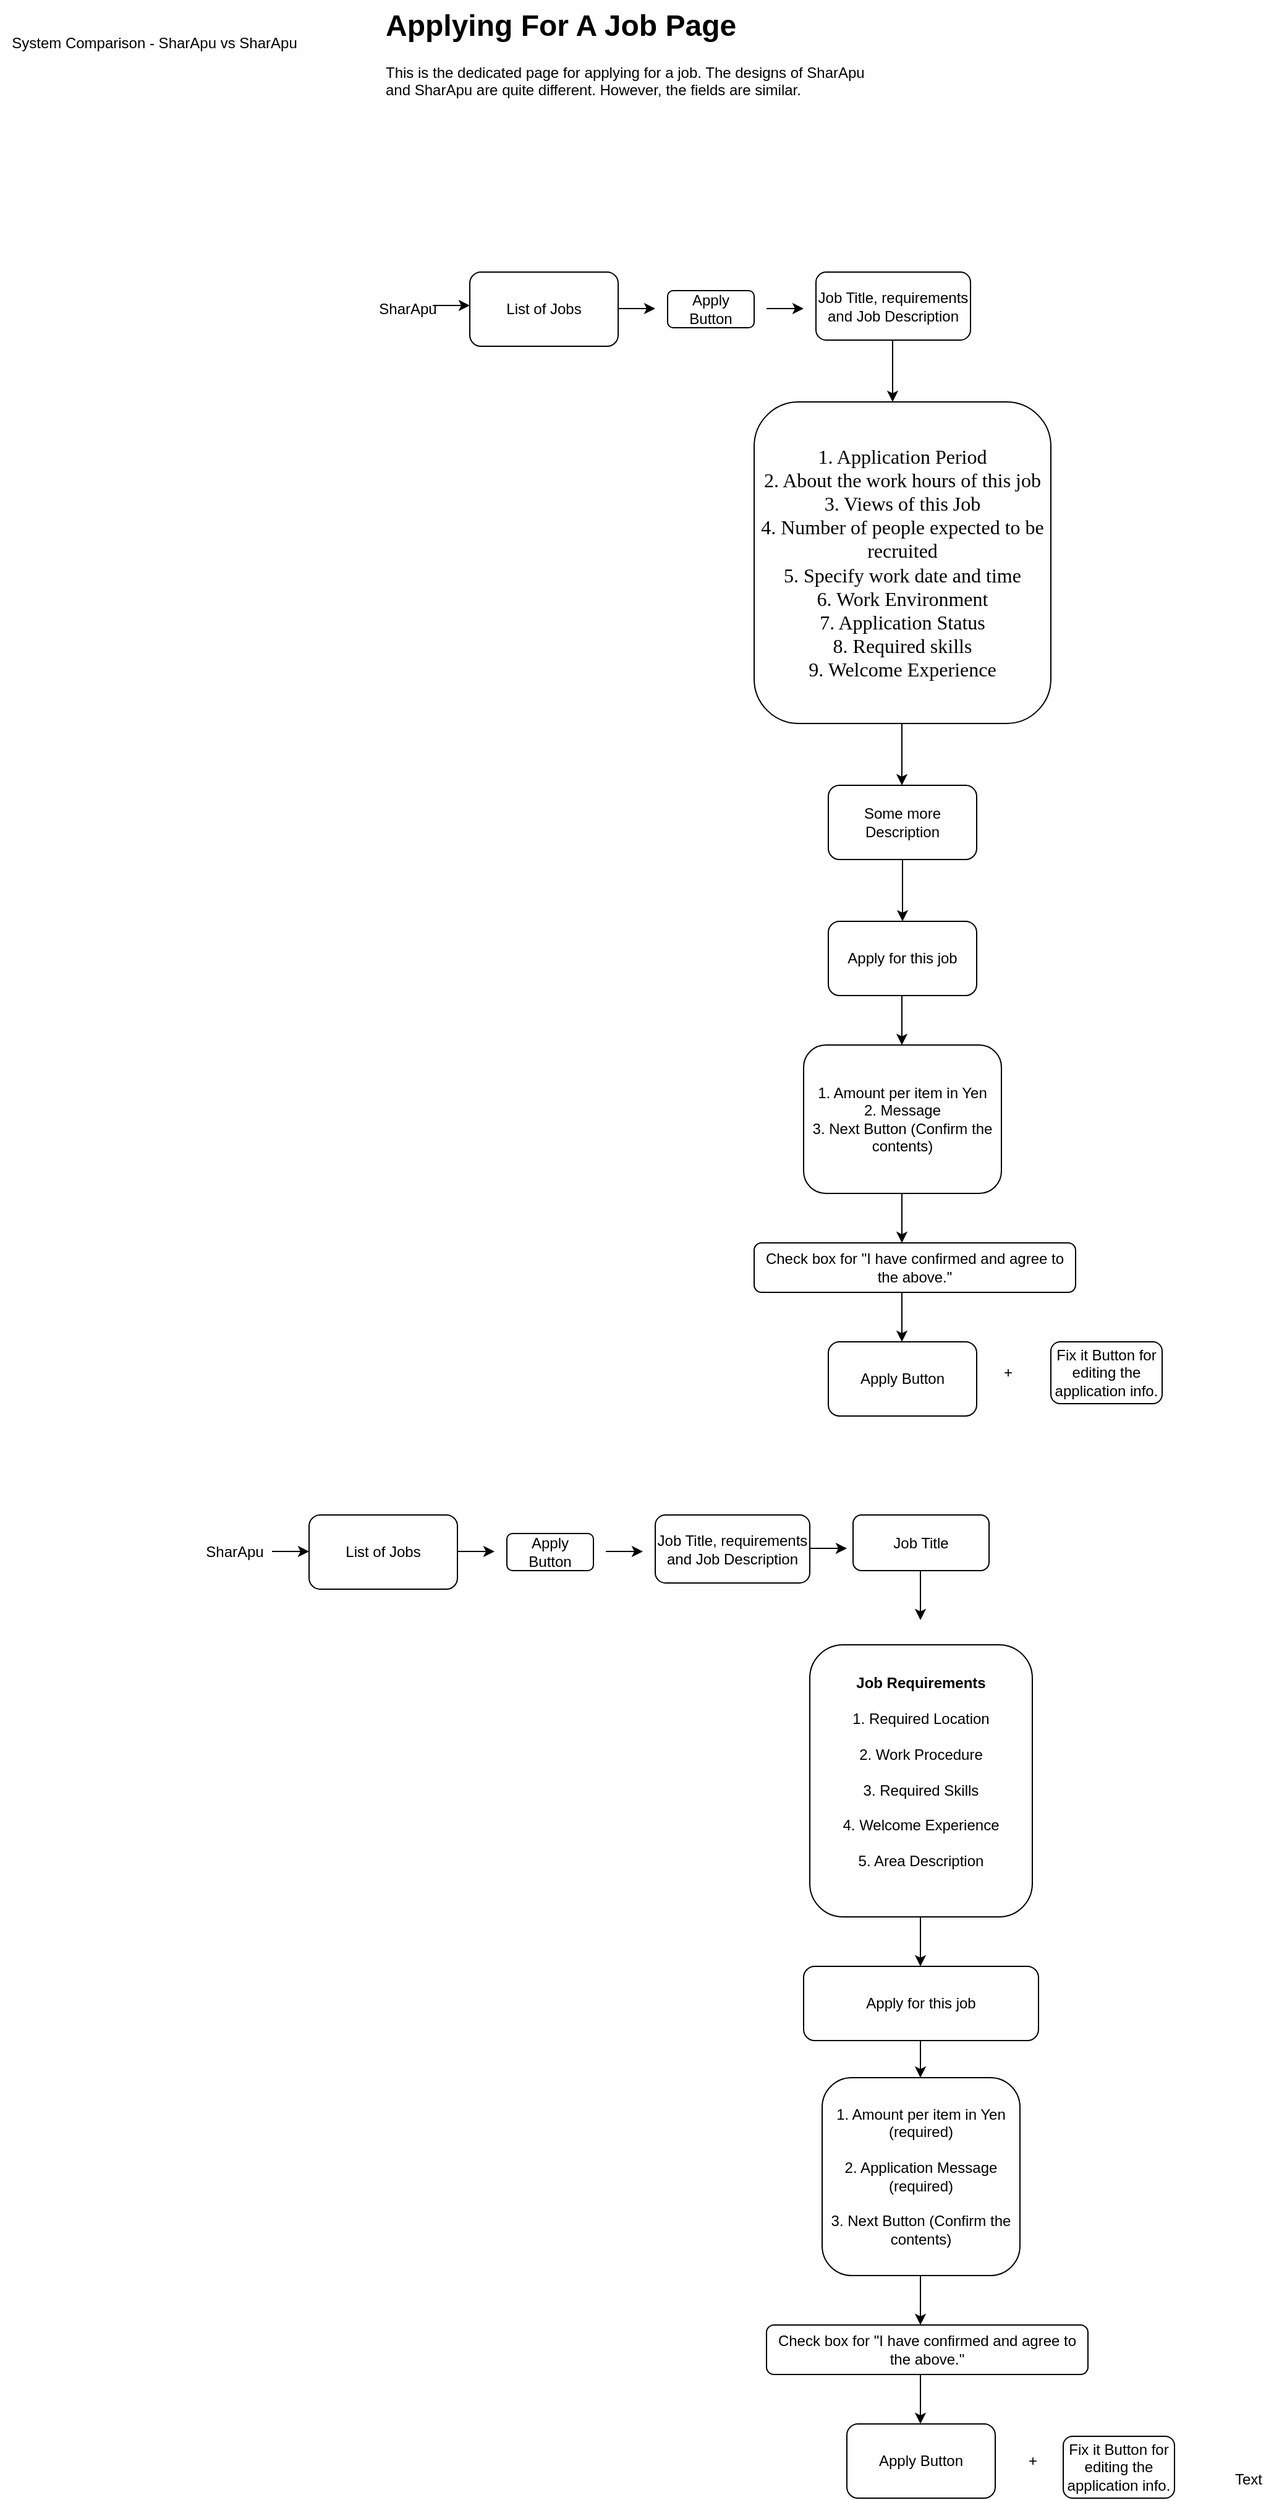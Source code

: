 <mxfile version="26.2.14">
  <diagram name="Page-1" id="N_bDfmvDDaP694r_ya1N">
    <mxGraphModel dx="969" dy="526" grid="1" gridSize="10" guides="1" tooltips="1" connect="1" arrows="1" fold="1" page="1" pageScale="1" pageWidth="850" pageHeight="1100" math="0" shadow="0">
      <root>
        <mxCell id="0" />
        <mxCell id="1" parent="0" />
        <mxCell id="AzqbW0Qeyta-qpVPFegX-1" value="System Comparison - SharApu vs SharApu" style="text;html=1;align=center;verticalAlign=middle;whiteSpace=wrap;rounded=0;" parent="1" vertex="1">
          <mxGeometry x="60" y="30" width="250" height="50" as="geometry" />
        </mxCell>
        <mxCell id="AzqbW0Qeyta-qpVPFegX-3" value="&lt;h1 style=&quot;margin-top: 0px;&quot;&gt;Applying For A Job Page&lt;/h1&gt;&lt;p&gt;This is the dedicated page for applying for a job. The designs of SharApu and SharApu are quite different. However, the fields are similar.&lt;/p&gt;" style="text;html=1;whiteSpace=wrap;overflow=hidden;rounded=0;" parent="1" vertex="1">
          <mxGeometry x="370" y="20" width="410" height="120" as="geometry" />
        </mxCell>
        <mxCell id="0-7v_5kUD4jxx0amRcqz-1" value="SharApu" style="text;html=1;align=center;verticalAlign=middle;whiteSpace=wrap;rounded=0;" vertex="1" parent="1">
          <mxGeometry x="360" y="255" width="60" height="30" as="geometry" />
        </mxCell>
        <mxCell id="0-7v_5kUD4jxx0amRcqz-6" value="List of Jobs" style="rounded=1;whiteSpace=wrap;html=1;" vertex="1" parent="1">
          <mxGeometry x="440" y="240" width="120" height="60" as="geometry" />
        </mxCell>
        <mxCell id="0-7v_5kUD4jxx0amRcqz-7" value="Apply Button" style="rounded=1;whiteSpace=wrap;html=1;" vertex="1" parent="1">
          <mxGeometry x="600" y="255" width="70" height="30" as="geometry" />
        </mxCell>
        <mxCell id="0-7v_5kUD4jxx0amRcqz-8" value="Job Title, requirements and Job Description" style="rounded=1;whiteSpace=wrap;html=1;" vertex="1" parent="1">
          <mxGeometry x="720" y="240" width="125" height="55" as="geometry" />
        </mxCell>
        <mxCell id="0-7v_5kUD4jxx0amRcqz-9" value="" style="endArrow=classic;html=1;rounded=0;" edge="1" parent="1">
          <mxGeometry width="50" height="50" relative="1" as="geometry">
            <mxPoint x="680" y="269.5" as="sourcePoint" />
            <mxPoint x="710" y="269.5" as="targetPoint" />
          </mxGeometry>
        </mxCell>
        <mxCell id="0-7v_5kUD4jxx0amRcqz-10" value="" style="endArrow=classic;html=1;rounded=0;" edge="1" parent="1">
          <mxGeometry width="50" height="50" relative="1" as="geometry">
            <mxPoint x="410" y="267" as="sourcePoint" />
            <mxPoint x="440" y="267" as="targetPoint" />
          </mxGeometry>
        </mxCell>
        <mxCell id="0-7v_5kUD4jxx0amRcqz-11" value="" style="endArrow=classic;html=1;rounded=0;" edge="1" parent="1">
          <mxGeometry width="50" height="50" relative="1" as="geometry">
            <mxPoint x="560" y="269.5" as="sourcePoint" />
            <mxPoint x="590" y="269.5" as="targetPoint" />
          </mxGeometry>
        </mxCell>
        <mxCell id="0-7v_5kUD4jxx0amRcqz-12" value="" style="endArrow=classic;html=1;rounded=0;" edge="1" parent="1">
          <mxGeometry width="50" height="50" relative="1" as="geometry">
            <mxPoint x="782" y="295" as="sourcePoint" />
            <mxPoint x="782" y="345" as="targetPoint" />
          </mxGeometry>
        </mxCell>
        <mxCell id="0-7v_5kUD4jxx0amRcqz-13" value="&lt;font size=&quot;3&quot; face=&quot;Georgia&quot;&gt;1. Application Period&lt;/font&gt;&lt;div&gt;&lt;font size=&quot;3&quot; face=&quot;Georgia&quot;&gt;2. About the work hours of this job&lt;/font&gt;&lt;/div&gt;&lt;div&gt;&lt;font size=&quot;3&quot; face=&quot;Georgia&quot;&gt;3. Views of this Job&lt;/font&gt;&lt;/div&gt;&lt;div&gt;&lt;font size=&quot;3&quot; face=&quot;Georgia&quot;&gt;4. Number of people expected to be recruited&lt;/font&gt;&lt;/div&gt;&lt;div&gt;&lt;font size=&quot;3&quot; face=&quot;Georgia&quot;&gt;5. Specify work date and time&lt;/font&gt;&lt;/div&gt;&lt;div&gt;&lt;font size=&quot;3&quot; face=&quot;Georgia&quot;&gt;6. Work Environment&lt;/font&gt;&lt;/div&gt;&lt;div&gt;&lt;font size=&quot;3&quot; face=&quot;Georgia&quot;&gt;7. Application Status&lt;/font&gt;&lt;/div&gt;&lt;div&gt;&lt;font size=&quot;3&quot; face=&quot;Georgia&quot;&gt;8. Required skills&lt;/font&gt;&lt;/div&gt;&lt;div&gt;&lt;font size=&quot;3&quot; face=&quot;Georgia&quot;&gt;9. Welcome Experience&lt;/font&gt;&lt;/div&gt;" style="rounded=1;whiteSpace=wrap;html=1;" vertex="1" parent="1">
          <mxGeometry x="670" y="345" width="240" height="260" as="geometry" />
        </mxCell>
        <mxCell id="0-7v_5kUD4jxx0amRcqz-14" value="" style="endArrow=classic;html=1;rounded=0;" edge="1" parent="1">
          <mxGeometry width="50" height="50" relative="1" as="geometry">
            <mxPoint x="789.5" y="605" as="sourcePoint" />
            <mxPoint x="789.5" y="655" as="targetPoint" />
          </mxGeometry>
        </mxCell>
        <mxCell id="0-7v_5kUD4jxx0amRcqz-15" value="Some more Description" style="rounded=1;whiteSpace=wrap;html=1;" vertex="1" parent="1">
          <mxGeometry x="730" y="655" width="120" height="60" as="geometry" />
        </mxCell>
        <mxCell id="0-7v_5kUD4jxx0amRcqz-16" value="" style="endArrow=classic;html=1;rounded=0;" edge="1" parent="1" source="0-7v_5kUD4jxx0amRcqz-15">
          <mxGeometry width="50" height="50" relative="1" as="geometry">
            <mxPoint x="790" y="805" as="sourcePoint" />
            <mxPoint x="790" y="765" as="targetPoint" />
          </mxGeometry>
        </mxCell>
        <mxCell id="0-7v_5kUD4jxx0amRcqz-17" value="Apply for this job" style="rounded=1;whiteSpace=wrap;html=1;" vertex="1" parent="1">
          <mxGeometry x="730" y="765" width="120" height="60" as="geometry" />
        </mxCell>
        <mxCell id="0-7v_5kUD4jxx0amRcqz-18" value="1. Amount per item in Yen&lt;div&gt;2. Message&lt;/div&gt;&lt;div&gt;3. Next Button (Confirm the contents)&lt;/div&gt;" style="rounded=1;whiteSpace=wrap;html=1;" vertex="1" parent="1">
          <mxGeometry x="710" y="865" width="160" height="120" as="geometry" />
        </mxCell>
        <mxCell id="0-7v_5kUD4jxx0amRcqz-19" value="" style="endArrow=classic;html=1;rounded=0;" edge="1" parent="1">
          <mxGeometry width="50" height="50" relative="1" as="geometry">
            <mxPoint x="789.5" y="825" as="sourcePoint" />
            <mxPoint x="789.5" y="865" as="targetPoint" />
          </mxGeometry>
        </mxCell>
        <mxCell id="0-7v_5kUD4jxx0amRcqz-20" value="" style="endArrow=classic;html=1;rounded=0;" edge="1" parent="1">
          <mxGeometry width="50" height="50" relative="1" as="geometry">
            <mxPoint x="789.5" y="985" as="sourcePoint" />
            <mxPoint x="789.5" y="1025" as="targetPoint" />
          </mxGeometry>
        </mxCell>
        <mxCell id="0-7v_5kUD4jxx0amRcqz-21" value="Check box for &quot;I have confirmed and agree to the above.&quot;" style="rounded=1;whiteSpace=wrap;html=1;" vertex="1" parent="1">
          <mxGeometry x="670" y="1025" width="260" height="40" as="geometry" />
        </mxCell>
        <mxCell id="0-7v_5kUD4jxx0amRcqz-22" value="" style="endArrow=classic;html=1;rounded=0;" edge="1" parent="1">
          <mxGeometry width="50" height="50" relative="1" as="geometry">
            <mxPoint x="789.5" y="1065" as="sourcePoint" />
            <mxPoint x="789.5" y="1105" as="targetPoint" />
          </mxGeometry>
        </mxCell>
        <mxCell id="0-7v_5kUD4jxx0amRcqz-23" value="Apply Button" style="rounded=1;whiteSpace=wrap;html=1;" vertex="1" parent="1">
          <mxGeometry x="730" y="1105" width="120" height="60" as="geometry" />
        </mxCell>
        <mxCell id="0-7v_5kUD4jxx0amRcqz-24" value="+" style="text;html=1;align=center;verticalAlign=middle;resizable=0;points=[];autosize=1;strokeColor=none;fillColor=none;" vertex="1" parent="1">
          <mxGeometry x="860" y="1115" width="30" height="30" as="geometry" />
        </mxCell>
        <mxCell id="0-7v_5kUD4jxx0amRcqz-25" value="Fix it Button for editing the application info." style="rounded=1;whiteSpace=wrap;html=1;" vertex="1" parent="1">
          <mxGeometry x="910" y="1105" width="90" height="50" as="geometry" />
        </mxCell>
        <mxCell id="0-7v_5kUD4jxx0amRcqz-29" value="SharApu" style="text;html=1;align=center;verticalAlign=middle;whiteSpace=wrap;rounded=0;" vertex="1" parent="1">
          <mxGeometry x="220" y="1260" width="60" height="30" as="geometry" />
        </mxCell>
        <mxCell id="0-7v_5kUD4jxx0amRcqz-30" value="List of Jobs" style="rounded=1;whiteSpace=wrap;html=1;" vertex="1" parent="1">
          <mxGeometry x="310" y="1245" width="120" height="60" as="geometry" />
        </mxCell>
        <mxCell id="0-7v_5kUD4jxx0amRcqz-31" value="Apply Button" style="rounded=1;whiteSpace=wrap;html=1;" vertex="1" parent="1">
          <mxGeometry x="470" y="1260" width="70" height="30" as="geometry" />
        </mxCell>
        <mxCell id="0-7v_5kUD4jxx0amRcqz-32" value="Job Title, requirements and Job Description" style="rounded=1;whiteSpace=wrap;html=1;" vertex="1" parent="1">
          <mxGeometry x="590" y="1245" width="125" height="55" as="geometry" />
        </mxCell>
        <mxCell id="0-7v_5kUD4jxx0amRcqz-33" value="" style="endArrow=classic;html=1;rounded=0;" edge="1" parent="1">
          <mxGeometry width="50" height="50" relative="1" as="geometry">
            <mxPoint x="550" y="1274.5" as="sourcePoint" />
            <mxPoint x="580" y="1274.5" as="targetPoint" />
          </mxGeometry>
        </mxCell>
        <mxCell id="0-7v_5kUD4jxx0amRcqz-34" value="" style="endArrow=classic;html=1;rounded=0;" edge="1" parent="1">
          <mxGeometry width="50" height="50" relative="1" as="geometry">
            <mxPoint x="430" y="1274.5" as="sourcePoint" />
            <mxPoint x="460" y="1274.5" as="targetPoint" />
          </mxGeometry>
        </mxCell>
        <mxCell id="0-7v_5kUD4jxx0amRcqz-37" value="" style="endArrow=classic;html=1;rounded=0;" edge="1" parent="1">
          <mxGeometry width="50" height="50" relative="1" as="geometry">
            <mxPoint x="280" y="1274.5" as="sourcePoint" />
            <mxPoint x="310" y="1274.5" as="targetPoint" />
          </mxGeometry>
        </mxCell>
        <mxCell id="0-7v_5kUD4jxx0amRcqz-39" value="Job Title" style="rounded=1;whiteSpace=wrap;html=1;" vertex="1" parent="1">
          <mxGeometry x="750" y="1245" width="110" height="45" as="geometry" />
        </mxCell>
        <mxCell id="0-7v_5kUD4jxx0amRcqz-46" value="" style="endArrow=classic;html=1;rounded=0;" edge="1" parent="1">
          <mxGeometry width="50" height="50" relative="1" as="geometry">
            <mxPoint x="715" y="1272" as="sourcePoint" />
            <mxPoint x="745" y="1272" as="targetPoint" />
          </mxGeometry>
        </mxCell>
        <mxCell id="0-7v_5kUD4jxx0amRcqz-47" value="" style="endArrow=classic;html=1;rounded=0;" edge="1" parent="1">
          <mxGeometry width="50" height="50" relative="1" as="geometry">
            <mxPoint x="804.5" y="1290" as="sourcePoint" />
            <mxPoint x="804.5" y="1330" as="targetPoint" />
          </mxGeometry>
        </mxCell>
        <mxCell id="0-7v_5kUD4jxx0amRcqz-48" value="&lt;b&gt;Job Requirements&lt;/b&gt;&lt;div&gt;&lt;b&gt;&lt;br&gt;&lt;/b&gt;&lt;/div&gt;&lt;div&gt;1. Required Location&lt;/div&gt;&lt;div&gt;&lt;br&gt;&lt;/div&gt;&lt;div&gt;2. Work Procedure&lt;/div&gt;&lt;div&gt;&lt;br&gt;&lt;/div&gt;&lt;div&gt;3. Required Skills&lt;/div&gt;&lt;div&gt;&lt;br&gt;&lt;/div&gt;&lt;div&gt;4. Welcome Experience&lt;/div&gt;&lt;div&gt;&lt;br&gt;&lt;/div&gt;&lt;div&gt;5. Area Description&lt;/div&gt;&lt;div&gt;&lt;br&gt;&lt;/div&gt;" style="rounded=1;whiteSpace=wrap;html=1;" vertex="1" parent="1">
          <mxGeometry x="715" y="1350" width="180" height="220" as="geometry" />
        </mxCell>
        <mxCell id="0-7v_5kUD4jxx0amRcqz-49" value="" style="endArrow=classic;html=1;rounded=0;" edge="1" parent="1">
          <mxGeometry width="50" height="50" relative="1" as="geometry">
            <mxPoint x="804.5" y="1570" as="sourcePoint" />
            <mxPoint x="804.5" y="1610" as="targetPoint" />
          </mxGeometry>
        </mxCell>
        <mxCell id="0-7v_5kUD4jxx0amRcqz-50" value="Apply for this job" style="rounded=1;whiteSpace=wrap;html=1;" vertex="1" parent="1">
          <mxGeometry x="710" y="1610" width="190" height="60" as="geometry" />
        </mxCell>
        <mxCell id="0-7v_5kUD4jxx0amRcqz-51" value="" style="endArrow=classic;html=1;rounded=0;" edge="1" parent="1">
          <mxGeometry width="50" height="50" relative="1" as="geometry">
            <mxPoint x="804.5" y="1670" as="sourcePoint" />
            <mxPoint x="804.5" y="1700" as="targetPoint" />
          </mxGeometry>
        </mxCell>
        <mxCell id="0-7v_5kUD4jxx0amRcqz-52" value="1. Amount per item in Yen (required)&lt;div&gt;&amp;nbsp;&lt;div&gt;2. Application Message (required)&lt;/div&gt;&lt;div&gt;&lt;br&gt;&lt;/div&gt;&lt;div&gt;3. Next Button (Confirm the contents)&lt;/div&gt;&lt;/div&gt;" style="rounded=1;whiteSpace=wrap;html=1;" vertex="1" parent="1">
          <mxGeometry x="725" y="1700" width="160" height="160" as="geometry" />
        </mxCell>
        <mxCell id="0-7v_5kUD4jxx0amRcqz-53" value="Check box for &quot;I have confirmed and agree to the above.&quot;" style="rounded=1;whiteSpace=wrap;html=1;" vertex="1" parent="1">
          <mxGeometry x="680" y="1900" width="260" height="40" as="geometry" />
        </mxCell>
        <mxCell id="0-7v_5kUD4jxx0amRcqz-54" value="" style="endArrow=classic;html=1;rounded=0;" edge="1" parent="1">
          <mxGeometry width="50" height="50" relative="1" as="geometry">
            <mxPoint x="804.5" y="1940" as="sourcePoint" />
            <mxPoint x="804.5" y="1980" as="targetPoint" />
          </mxGeometry>
        </mxCell>
        <mxCell id="0-7v_5kUD4jxx0amRcqz-55" value="Apply Button" style="rounded=1;whiteSpace=wrap;html=1;" vertex="1" parent="1">
          <mxGeometry x="745" y="1980" width="120" height="60" as="geometry" />
        </mxCell>
        <mxCell id="0-7v_5kUD4jxx0amRcqz-56" value="+" style="text;html=1;align=center;verticalAlign=middle;resizable=0;points=[];autosize=1;strokeColor=none;fillColor=none;" vertex="1" parent="1">
          <mxGeometry x="880" y="1995" width="30" height="30" as="geometry" />
        </mxCell>
        <mxCell id="0-7v_5kUD4jxx0amRcqz-57" value="Fix it Button for editing the application info." style="rounded=1;whiteSpace=wrap;html=1;" vertex="1" parent="1">
          <mxGeometry x="920" y="1990" width="90" height="50" as="geometry" />
        </mxCell>
        <mxCell id="0-7v_5kUD4jxx0amRcqz-58" value="" style="endArrow=classic;html=1;rounded=0;" edge="1" parent="1">
          <mxGeometry width="50" height="50" relative="1" as="geometry">
            <mxPoint x="804.5" y="1860" as="sourcePoint" />
            <mxPoint x="804.5" y="1900" as="targetPoint" />
          </mxGeometry>
        </mxCell>
        <mxCell id="0-7v_5kUD4jxx0amRcqz-59" value="Text" style="text;html=1;align=center;verticalAlign=middle;whiteSpace=wrap;rounded=0;" vertex="1" parent="1">
          <mxGeometry x="1040" y="2010" width="60" height="30" as="geometry" />
        </mxCell>
      </root>
    </mxGraphModel>
  </diagram>
</mxfile>
